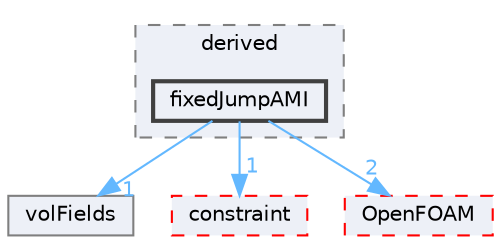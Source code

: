 digraph "src/finiteVolume/fields/fvPatchFields/derived/fixedJumpAMI"
{
 // LATEX_PDF_SIZE
  bgcolor="transparent";
  edge [fontname=Helvetica,fontsize=10,labelfontname=Helvetica,labelfontsize=10];
  node [fontname=Helvetica,fontsize=10,shape=box,height=0.2,width=0.4];
  compound=true
  subgraph clusterdir_ece9aa6b5af9a7776a75b0c1993b0910 {
    graph [ bgcolor="#edf0f7", pencolor="grey50", label="derived", fontname=Helvetica,fontsize=10 style="filled,dashed", URL="dir_ece9aa6b5af9a7776a75b0c1993b0910.html",tooltip=""]
  dir_46210acd5fc09e56ba9cc6eea9acc32d [label="fixedJumpAMI", fillcolor="#edf0f7", color="grey25", style="filled,bold", URL="dir_46210acd5fc09e56ba9cc6eea9acc32d.html",tooltip=""];
  }
  dir_bd8bf7fa65467c460a50eacc456ce356 [label="volFields", fillcolor="#edf0f7", color="grey50", style="filled", URL="dir_bd8bf7fa65467c460a50eacc456ce356.html",tooltip=""];
  dir_dcf2f02ec1a1951cb48a5d6d97386405 [label="constraint", fillcolor="#edf0f7", color="red", style="filled,dashed", URL="dir_dcf2f02ec1a1951cb48a5d6d97386405.html",tooltip=""];
  dir_c5473ff19b20e6ec4dfe5c310b3778a8 [label="OpenFOAM", fillcolor="#edf0f7", color="red", style="filled,dashed", URL="dir_c5473ff19b20e6ec4dfe5c310b3778a8.html",tooltip=""];
  dir_46210acd5fc09e56ba9cc6eea9acc32d->dir_bd8bf7fa65467c460a50eacc456ce356 [headlabel="1", labeldistance=1.5 headhref="dir_001408_004295.html" href="dir_001408_004295.html" color="steelblue1" fontcolor="steelblue1"];
  dir_46210acd5fc09e56ba9cc6eea9acc32d->dir_c5473ff19b20e6ec4dfe5c310b3778a8 [headlabel="2", labeldistance=1.5 headhref="dir_001408_002695.html" href="dir_001408_002695.html" color="steelblue1" fontcolor="steelblue1"];
  dir_46210acd5fc09e56ba9cc6eea9acc32d->dir_dcf2f02ec1a1951cb48a5d6d97386405 [headlabel="1", labeldistance=1.5 headhref="dir_001408_000653.html" href="dir_001408_000653.html" color="steelblue1" fontcolor="steelblue1"];
}
